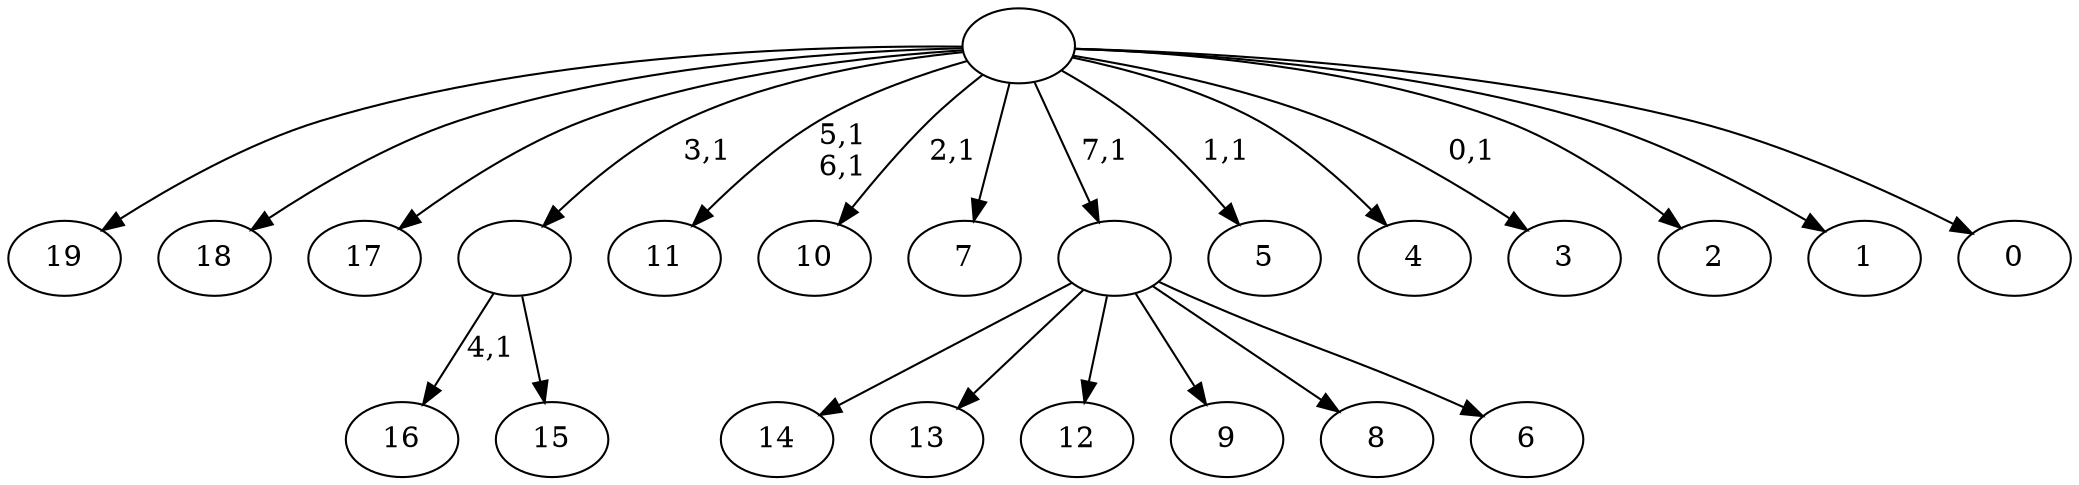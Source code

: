 digraph T {
	28 [label="19"]
	27 [label="18"]
	26 [label="17"]
	25 [label="16"]
	23 [label="15"]
	22 [label=""]
	21 [label="14"]
	20 [label="13"]
	19 [label="12"]
	18 [label="11"]
	15 [label="10"]
	13 [label="9"]
	12 [label="8"]
	11 [label="7"]
	10 [label="6"]
	9 [label=""]
	8 [label="5"]
	6 [label="4"]
	5 [label="3"]
	3 [label="2"]
	2 [label="1"]
	1 [label="0"]
	0 [label=""]
	22 -> 25 [label="4,1"]
	22 -> 23 [label=""]
	9 -> 21 [label=""]
	9 -> 20 [label=""]
	9 -> 19 [label=""]
	9 -> 13 [label=""]
	9 -> 12 [label=""]
	9 -> 10 [label=""]
	0 -> 5 [label="0,1"]
	0 -> 8 [label="1,1"]
	0 -> 15 [label="2,1"]
	0 -> 18 [label="5,1\n6,1"]
	0 -> 28 [label=""]
	0 -> 27 [label=""]
	0 -> 26 [label=""]
	0 -> 22 [label="3,1"]
	0 -> 11 [label=""]
	0 -> 9 [label="7,1"]
	0 -> 6 [label=""]
	0 -> 3 [label=""]
	0 -> 2 [label=""]
	0 -> 1 [label=""]
}
